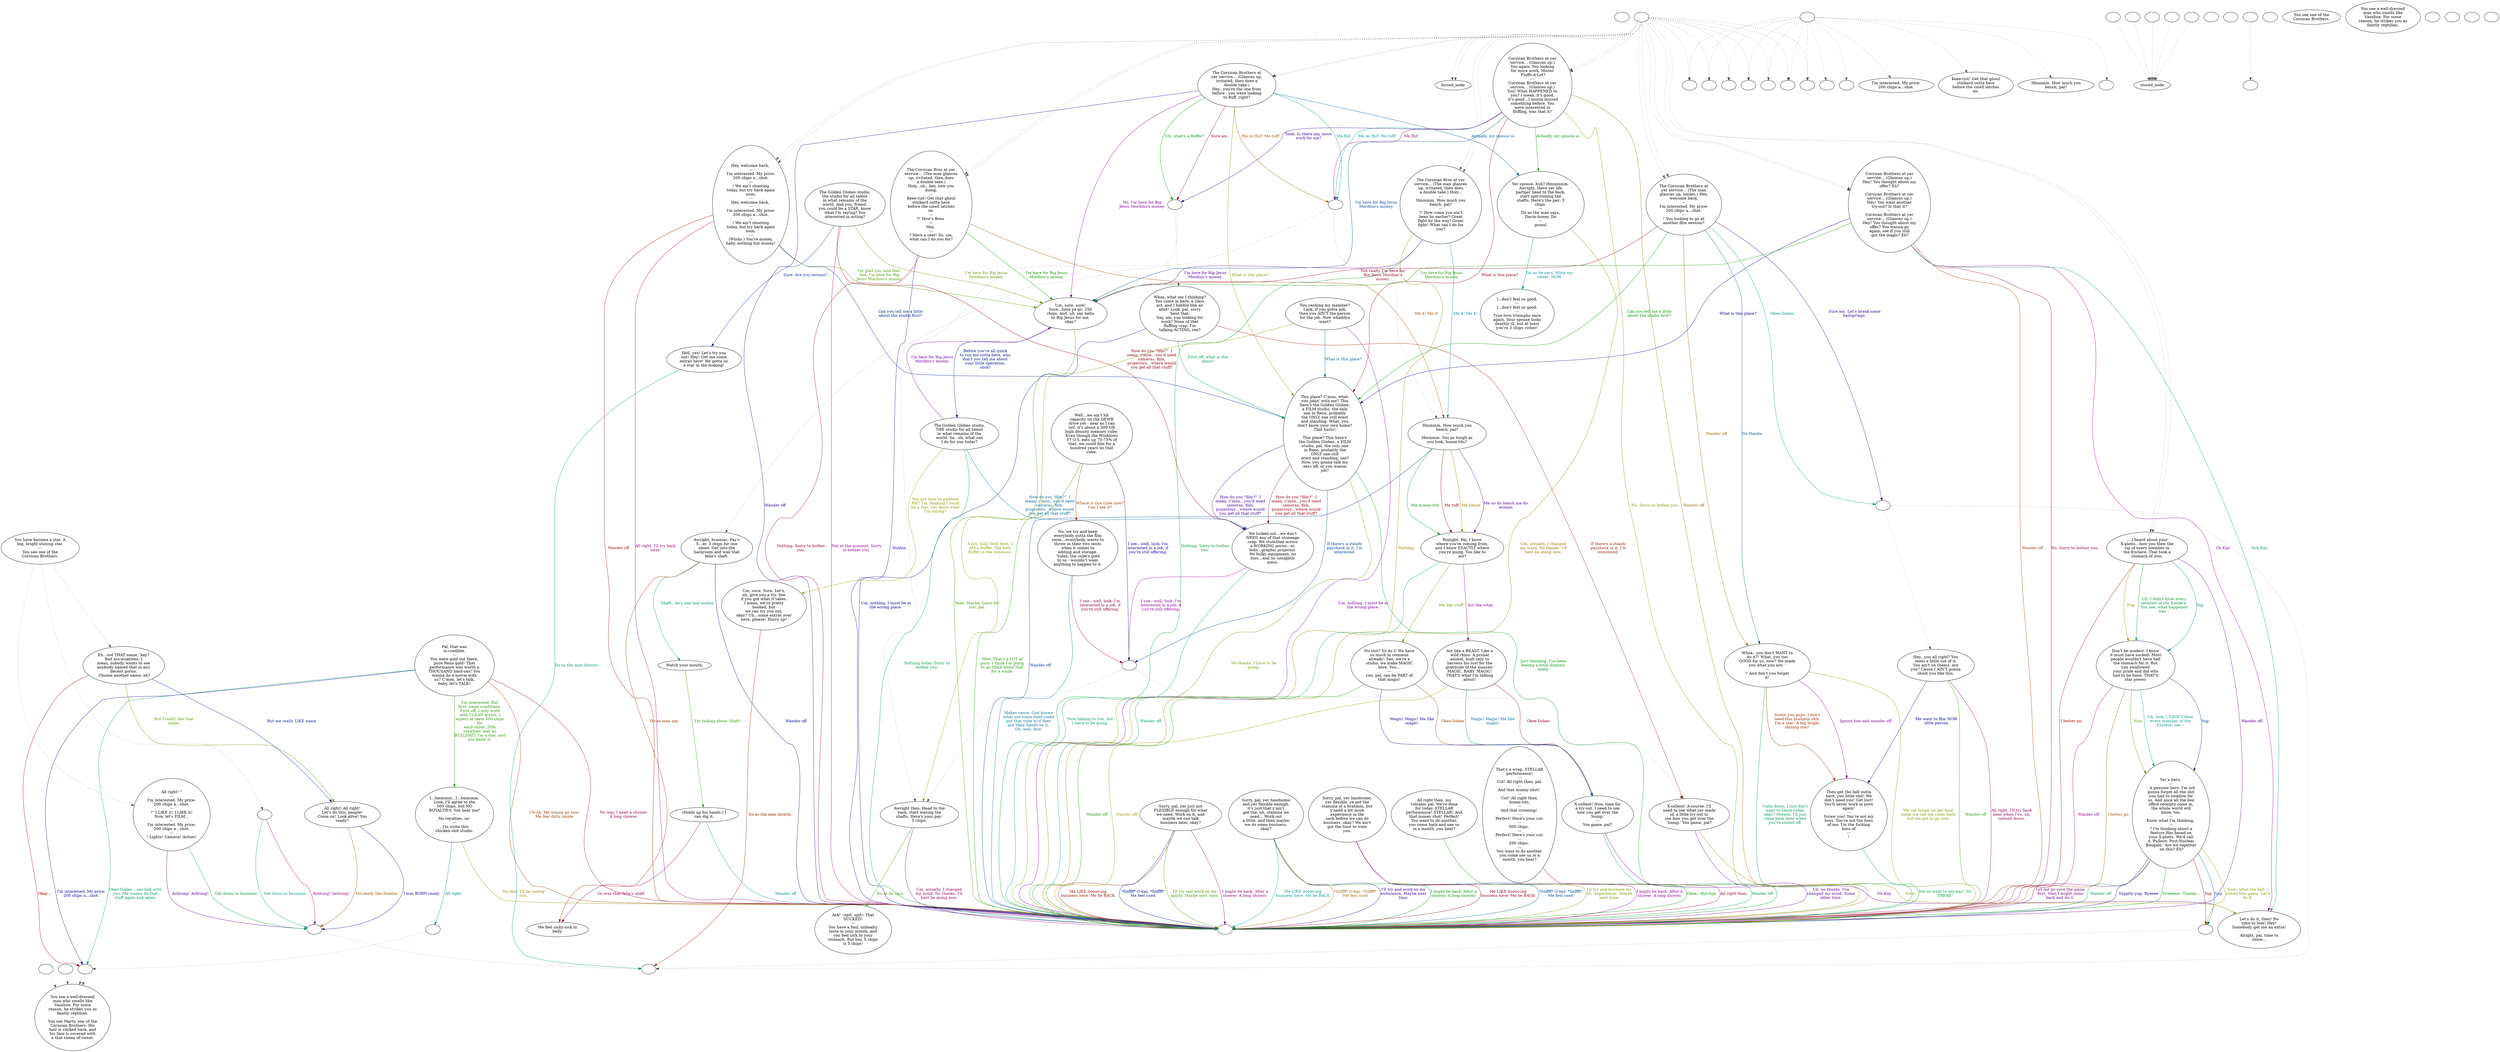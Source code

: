 digraph ncCorBro {
  "checkPartyMembersNearDoor" [style=filled       fillcolor="#FFFFFF"       color="#000000"]
  "checkPartyMembersNearDoor" [label=""]
  "ChooseFromList" [style=filled       fillcolor="#FFFFFF"       color="#000000"]
  "ChooseFromList" [label="You see a well-dressed\nman who smells like\nVaseline. For some\nreason, he strikes you as\nfaintly reptilian.\n---\nYou see Marty, one of the\nCorsican Brothers. His\nhair is slicked back, and\nhis face is covered with\na thin sheen of sweat."]
  "CLICK_PREV" [style=filled       fillcolor="#FFFFFF"       color="#000000"]
  "CLICK_PREV" -> "ChooseFromList" [style=dotted color="#555555"]
  "CLICK_PREV" [label=""]
  "CLICK_0" [style=filled       fillcolor="#FFFFFF"       color="#000000"]
  "CLICK_0" -> "stored_node" [style=dotted color="#555555"]
  "CLICK_0" [label=""]
  "CLICK_1" [style=filled       fillcolor="#FFFFFF"       color="#000000"]
  "CLICK_1" -> "stored_node" [style=dotted color="#555555"]
  "CLICK_1" [label=""]
  "CLICK_2" [style=filled       fillcolor="#FFFFFF"       color="#000000"]
  "CLICK_2" -> "stored_node" [style=dotted color="#555555"]
  "CLICK_2" [label=""]
  "CLICK_3" [style=filled       fillcolor="#FFFFFF"       color="#000000"]
  "CLICK_3" -> "stored_node" [style=dotted color="#555555"]
  "CLICK_3" [label=""]
  "CLICK_4" [style=filled       fillcolor="#FFFFFF"       color="#000000"]
  "CLICK_4" -> "stored_node" [style=dotted color="#555555"]
  "CLICK_4" [label=""]
  "CLICK_MORE" [style=filled       fillcolor="#FFFFFF"       color="#000000"]
  "CLICK_MORE" -> "ChooseFromList" [style=dotted color="#555555"]
  "CLICK_MORE" [label=""]
  "start" [style=filled       fillcolor="#FFFFFF"       color="#000000"]
  "start" [label=""]
  "critter_p_proc" [style=filled       fillcolor="#FFFFFF"       color="#000000"]
  "critter_p_proc" [label=""]
  "pickup_p_proc" [style=filled       fillcolor="#FFFFFF"       color="#000000"]
  "pickup_p_proc" -> "Node998" [style=dotted color="#555555"]
  "pickup_p_proc" [label=""]
  "talk_p_proc" [style=filled       fillcolor="#FFFFFF"       color="#000000"]
  "talk_p_proc" -> "forced_node" [style=dotted color="#555555"]
  "talk_p_proc" -> "forced_node" [style=dotted color="#555555"]
  "talk_p_proc" -> "Node063" [style=dotted color="#555555"]
  "talk_p_proc" -> "Node060" [style=dotted color="#555555"]
  "talk_p_proc" -> "Node060" [style=dotted color="#555555"]
  "talk_p_proc" -> "Node046" [style=dotted color="#555555"]
  "talk_p_proc" -> "Node047" [style=dotted color="#555555"]
  "talk_p_proc" -> "Node047" [style=dotted color="#555555"]
  "talk_p_proc" -> "Node048" [style=dotted color="#555555"]
  "talk_p_proc" -> "Node048" [style=dotted color="#555555"]
  "talk_p_proc" -> "Node054" [style=dotted color="#555555"]
  "talk_p_proc" -> "Node054" [style=dotted color="#555555"]
  "talk_p_proc" -> "Node051" [style=dotted color="#555555"]
  "talk_p_proc" -> "Node051" [style=dotted color="#555555"]
  "talk_p_proc" -> "Node008" [style=dotted color="#555555"]
  "talk_p_proc" -> "Node009" [style=dotted color="#555555"]
  "talk_p_proc" -> "Node010" [style=dotted color="#555555"]
  "talk_p_proc" -> "Node011" [style=dotted color="#555555"]
  "talk_p_proc" -> "Node012" [style=dotted color="#555555"]
  "talk_p_proc" -> "Node058" [style=dotted color="#555555"]
  "talk_p_proc" -> "Node058" [style=dotted color="#555555"]
  "talk_p_proc" -> "Node059" [style=dotted color="#555555"]
  "talk_p_proc" -> "Node059" [style=dotted color="#555555"]
  "talk_p_proc" -> "Node014" [style=dotted color="#555555"]
  "talk_p_proc" -> "Node014" [style=dotted color="#555555"]
  "talk_p_proc" [label=""]
  "destroy_p_proc" [style=filled       fillcolor="#FFFFFF"       color="#000000"]
  "destroy_p_proc" [label=""]
  "look_at_p_proc" [style=filled       fillcolor="#FFFFFF"       color="#000000"]
  "look_at_p_proc" [label="You see one of the\nCorsican Brothers."]
  "description_p_proc" [style=filled       fillcolor="#FFFFFF"       color="#000000"]
  "description_p_proc" [label="You see a well-dressed\nman who smells like\nVaseline. For some\nreason, he strikes you as\nfaintly reptilian."]
  "use_skill_on_p_proc" [style=filled       fillcolor="#FFFFFF"       color="#000000"]
  "use_skill_on_p_proc" [label=""]
  "damage_p_proc" [style=filled       fillcolor="#FFFFFF"       color="#000000"]
  "damage_p_proc" [label=""]
  "map_enter_p_proc" [style=filled       fillcolor="#FFFFFF"       color="#000000"]
  "map_enter_p_proc" [label=""]
  "timed_event_p_proc" [style=filled       fillcolor="#FFFFFF"       color="#000000"]
  "timed_event_p_proc" -> "Node063" [style=dotted color="#555555"]
  "timed_event_p_proc" -> "Node001" [style=dotted color="#555555"]
  "timed_event_p_proc" -> "Node002" [style=dotted color="#555555"]
  "timed_event_p_proc" -> "Node046" [style=dotted color="#555555"]
  "timed_event_p_proc" -> "Node003" [style=dotted color="#555555"]
  "timed_event_p_proc" -> "Node005" [style=dotted color="#555555"]
  "timed_event_p_proc" -> "Node006" [style=dotted color="#555555"]
  "timed_event_p_proc" -> "Node008" [style=dotted color="#555555"]
  "timed_event_p_proc" -> "Node009" [style=dotted color="#555555"]
  "timed_event_p_proc" -> "Node010" [style=dotted color="#555555"]
  "timed_event_p_proc" -> "Node011" [style=dotted color="#555555"]
  "timed_event_p_proc" -> "Node012" [style=dotted color="#555555"]
  "timed_event_p_proc" -> "Node013" [style=dotted color="#555555"]
  "timed_event_p_proc" [label=""]
  "map_update_p_proc" [style=filled       fillcolor="#FFFFFF"       color="#000000"]
  "map_update_p_proc" [label=""]
  "Node998" [style=filled       fillcolor="#FFFFFF"       color="#000000"]
  "Node998" [label=""]
  "Node999" [style=filled       fillcolor="#FFFFFF"       color="#000000"]
  "Node999" [label=""]
  "Node001" [style=filled       fillcolor="#FFFFFF"       color="#000000"]
  "Node001" [label=""]
  "Node002" [style=filled       fillcolor="#FFFFFF"       color="#000000"]
  "Node002" [label=""]
  "Node003" [style=filled       fillcolor="#FFFFFF"       color="#000000"]
  "Node003" [label="I'm interested. My price:\n200 chips a…shot."]
  "Node005" [style=filled       fillcolor="#FFFFFF"       color="#000000"]
  "Node005" [label="Keee-rist! Get that ghoul\nstinkard outta here\nbefore the smell latches\non."]
  "Node006" [style=filled       fillcolor="#FFFFFF"       color="#000000"]
  "Node006" [label="Hmmmm. How much you\nbench, pal?"]
  "Node008" [style=filled       fillcolor="#FFFFFF"       color="#000000"]
  "Node008" [label=""]
  "Node009" [style=filled       fillcolor="#FFFFFF"       color="#000000"]
  "Node009" [label=""]
  "Node010" [style=filled       fillcolor="#FFFFFF"       color="#000000"]
  "Node010" [label=""]
  "Node011" [style=filled       fillcolor="#FFFFFF"       color="#000000"]
  "Node011" [label=""]
  "Node012" [style=filled       fillcolor="#FFFFFF"       color="#000000"]
  "Node012" [label=""]
  "Node013" [style=filled       fillcolor="#FFFFFF"       color="#000000"]
  "Node013" [label=""]
  "Node014" [style=filled       fillcolor="#FFFFFF"       color="#000000"]
  "Node014" [label="The Corsican Brothers at\nyer service… (Glances up,\nirritated, then does a\ndouble take.)\nHey...you're the one from\nbefore - you were looking\nto fluff, right?"]
  "Node014" -> "Node990" [label="Me fluf" color="#009988" fontcolor="#009988"]
  "Node014" -> "Node990" [label="Me no fluf! Me tuff!" color="#995C00" fontcolor="#995C00"]
  "Node014" -> "Node999" [label="Wander off" color="#2F0099" fontcolor="#2F0099"]
  "Node014" -> "Node989" [label="Uh, what's a fluffer?" color="#009902" fontcolor="#009902"]
  "Node014" -> "Node989" [label="Sure am." color="#99002A" fontcolor="#99002A"]
  "Node014" -> "Node039" [label="Actually, my spouse is." color="#005799" fontcolor="#005799"]
  "Node014" -> "Node040" [label="What is this place?" color="#849900" fontcolor="#849900"]
  "Node014" -> "Node057" [label="No. I'm here for Big\nJesus Mordino's money." color="#820099" fontcolor="#820099"]
  "Node015" [style=filled       fillcolor="#FFFFFF"       color="#000000"]
  "Node015" [label="Awright, brainiac. Pay's\n5…er, 3 chips for one\nshoot. Get into the\nbackroom and wax that\nfella's shaft."]
  "Node015" -> "Node016" [label="Shaft…he's one bad mutha\n--" color="#009955" fontcolor="#009955"]
  "Node015" -> "Node988" [label="Do as man say" color="#992900" fontcolor="#992900"]
  "Node015" -> "Node999" [label="Wander off" color="#000499" fontcolor="#000499"]
  "Node016" [style=filled       fillcolor="#FFFFFF"       color="#000000"]
  "Node016" [label="Watch your mouth."]
  "Node016" -> "Node017" [label="I'm talking about Shaft!" color="#319900" fontcolor="#319900"]
  "Node017" [style=filled       fillcolor="#FFFFFF"       color="#000000"]
  "Node017" [label="(Holds up his hands.) I\ncan dig it."]
  "Node017" -> "Node988" [label="Go wax that fella's shaft" color="#99005D" fontcolor="#99005D"]
  "Node017" -> "Node999" [label="Wander off" color="#008A99" fontcolor="#008A99"]
  "Node018" [style=filled       fillcolor="#FFFFFF"       color="#000000"]
  "Node018" [label="Hmmmm. How much you\nbench, pal?\n---\nHmmmm. You as tough as\nyou look, honey-tits?"]
  "Node018" -> "Node019" [label="Me bench" color="#997B00" fontcolor="#997B00"]
  "Node018" -> "Node019" [label="Me no do bench me do\nwoman" color="#4F0099" fontcolor="#4F0099"]
  "Node018" -> "Node019" [label="Me money-tits" color="#009922" fontcolor="#009922"]
  "Node018" -> "Node019" [label="Me tuff" color="#99000B" fontcolor="#99000B"]
  "Node018" -> "Node999" [label="Wander off" color="#003799" fontcolor="#003799"]
  "Node019" [style=filled       fillcolor="#FFFFFF"       color="#000000"]
  "Node019" [label="Riiiiight. Pal, I know\nwhere you're coming from,\nand I know EXACTLY where\nyou're going. You like to\nact?"]
  "Node019" -> "Node020" [label="Me like stuff" color="#649900" fontcolor="#649900"]
  "Node019" -> "Node021" [label="Act like what" color="#990091" fontcolor="#990091"]
  "Node019" -> "Node999" [label="Wander off" color="#009975" fontcolor="#009975"]
  "Node020" [style=filled       fillcolor="#FFFFFF"       color="#000000"]
  "Node020" [label="No shit? So do I! We have\nso much in common\nalready! See, we're a\nstudio, we make MAGIC\nhere. You…\n---\nyou, pal, can be PART of\nthat magic!"]
  "Node020" -> "Node022" [label="Okee-Dokee" color="#994800" fontcolor="#994800"]
  "Node020" -> "Node022" [label="Magic! Magic! Me like\nmagic!" color="#1B0099" fontcolor="#1B0099"]
  "Node020" -> "Node999" [label="Wander off" color="#119900" fontcolor="#119900"]
  "Node021" [style=filled       fillcolor="#FFFFFF"       color="#000000"]
  "Node021" [label="Act like a BEAST. Like a\nwild rhino. A primal\nanimal, built only to\nharness his lust for the\ngratitude of the masses!\nMAGIC, BABY, MAGIC!\nTHAT'S what I'm talking\nabout!"]
  "Node021" -> "Node022" [label="Okee-Dokee" color="#99003E" fontcolor="#99003E"]
  "Node021" -> "Node022" [label="Magic! Magic! Me like\nmagic!" color="#006A99" fontcolor="#006A99"]
  "Node021" -> "Node999" [label="Wander off" color="#979900" fontcolor="#979900"]
  "Node022" [style=filled       fillcolor="#FFFFFF"       color="#000000"]
  "Node022" [label="X-cellent! Now, time for\na try-out. I need to see\nhow you get over the\n'hump.'\n---\nYou game, pal?"]
  "Node022" -> "Node023" [label="Oh-Kay" color="#6E0099" fontcolor="#6E0099"]
  "Node022" -> "Node999" [label="Wander off" color="#009942" fontcolor="#009942"]
  "Node023" [style=filled       fillcolor="#FFFFFF"       color="#000000"]
  "Node023" [label="Let's do it, then! No\ntime to lose! Hey!\nSomebody get me an extra!\n---\nAlright, pal, time to\nshine…"]
  "Node024" [style=filled       fillcolor="#FFFFFF"       color="#000000"]
  "Node024" [label="Sorry, pal, yer just not\nFLEXIBLE enough for what\nwe need. Work on it, and\nmaybe we can talk\nbusiness later, okay?"]
  "Node024" -> "Node999" [label="Me LIKE doooo-ing\nbusiness here. Me be BACK" color="#991500" fontcolor="#991500"]
  "Node024" -> "Node999" [label="*Snffff* O-kay. *Snffff*\nMe feel used" color="#001899" fontcolor="#001899"]
  "Node024" -> "Node999" [label="I'll try and work on my\nagility. Maybe next time." color="#449900" fontcolor="#449900"]
  "Node024" -> "Node999" [label="I might be back. After a\nshower. A long shower." color="#990071" fontcolor="#990071"]
  "Node025" [style=filled       fillcolor="#FFFFFF"       color="#000000"]
  "Node025" [label="Sorry, pal, yer handsome\nand yer flexible enough,\nit's just that y'ain't\ngot the, uh, stamina we\nneed... Work out\na little, and then maybe\nwe do some business,\nokay?"]
  "Node025" -> "Node999" [label="Me LIKE doooo-ing\nbusiness here. Me be BACK" color="#009994" fontcolor="#009994"]
  "Node025" -> "Node999" [label="*Snffff* O-kay. *Snffff*\nMe feel used" color="#996800" fontcolor="#996800"]
  "Node025" -> "Node999" [label="I'll try and work on my\nendurance. Maybe next\ntime." color="#3B0099" fontcolor="#3B0099"]
  "Node025" -> "Node999" [label="I might be back. After a\nshower. A long shower." color="#00990E" fontcolor="#00990E"]
  "Node026" [style=filled       fillcolor="#FFFFFF"       color="#000000"]
  "Node026" [label="Sorry, pal, yer handsome,\nyer flexible, ye got the\nstamina of a brahmin, but\ny'need a bit more\nexperience in the\nsack before we can do\nbusiness, okay? We ain't\ngot the time to train\nyou."]
  "Node026" -> "Node999" [label="Me LIKE doooo-ing\nbusiness here. Me be BACK" color="#99001E" fontcolor="#99001E"]
  "Node026" -> "Node999" [label="*Snffff* O-kay. *Snffff*\nMe feel used" color="#004B99" fontcolor="#004B99"]
  "Node026" -> "Node999" [label="I'll try and increase my\nuh, 'experience.' Maybe\nnext time." color="#779900" fontcolor="#779900"]
  "Node026" -> "Node999" [label="I might be back. After a\nshower. A long shower." color="#8E0099" fontcolor="#8E0099"]
  "Node027" [style=filled       fillcolor="#FFFFFF"       color="#000000"]
  "Node027" [label="Pal, that was\nin-credible.\n---\nYou were gold out there,\npure Reno gold! That\nperformance was worth a\nTHOUSAND hard-ons! You\nwanna do a movie with\nus? C'mon, let's talk,\nbaby, let's TALK!"]
  "Node027" -> "Node028" [label="Okee Dokee …me talk with\nyou. Me wanna do that\nstuff again and again" color="#009961" fontcolor="#009961"]
  "Node027" -> "Node999" [label="Uh-uh. Me wanna go now.\nMe feel dirty inside" color="#993500" fontcolor="#993500"]
  "Node027" -> "Node028" [label="I'm interested. My price:\n200 chips a…shot." color="#080099" fontcolor="#080099"]
  "Node027" -> "Node029" [label="I'm interested. But\nfirst, some conditions.\nFirst off, I only work\nwith CLEAN actors, I\nexpect at least 500 chips\nfor\neach shoot, 20%\nroyalties, and no\nBULLSHIT. I'm a star, and\nyou know it." color="#259900" fontcolor="#259900"]
  "Node027" -> "Node999" [label="No way. I need a shower.\nA long shower." color="#990051" fontcolor="#990051"]
  "Node028" [style=filled       fillcolor="#FFFFFF"       color="#000000"]
  "Node028" -> "ChooseFromList" [style=dotted color="#555555"]
  "Node028" -> "ChooseFromList" [style=dotted color="#555555"]
  "Node028" [label=""]
  "Node029" [style=filled       fillcolor="#FFFFFF"       color="#000000"]
  "Node029" [label="I...hmmmm...I...hmmmm.\nLook, I'll agree to the\n500 chips, but NO\nROYALTIES. You hear me?\n---\nNo royalties, no \n---\n. I'm outta this\nchicken-shit studio."]
  "Node029" -> "Node985" [label="All right." color="#007E99" fontcolor="#007E99"]
  "Node029" -> "Node999" [label="No deal. I'll be seeing\nyou." color="#998700" fontcolor="#998700"]
  "Node030" [style=filled       fillcolor="#FFFFFF"       color="#000000"]
  "Node030" [label="All right! \"\n---\nI'm interested. My price:\n200 chips a…shot.\n---\n!\" I LIKE it! I LIKE it!\nNow, let's FILM…\n---\nI'm interested. My price:\n200 chips a…shot.\n---\n! Lights! Camera! Action!"]
  "Node030" -> "Node984" [label="Achtung! Achtung!" color="#5B0099" fontcolor="#5B0099"]
  "Node030" -> "Node984" [label="Get down to business." color="#00992E" fontcolor="#00992E"]
  "Node031" [style=filled       fillcolor="#FFFFFF"       color="#000000"]
  "Node031" [label="Eh…not THAT name, 'kay?\nBad ass-ociations. I\nmean, nobody wants to see\nanybody named that in any\ndecent porno.\n Choose another name, eh?"]
  "Node031" -> "Node028" [label="Okay…" color="#990100" fontcolor="#990100"]
  "Node031" -> "Node033" [label="But me really LIKE name" color="#002B99" fontcolor="#002B99"]
  "Node031" -> "Node033" [label="But I really like that\nname." color="#589900" fontcolor="#589900"]
  "Node032" [style=filled       fillcolor="#FFFFFF"       color="#000000"]
  "Node032" [label=""]
  "Node032" -> "Node984" [label="Achtung! Achtung!" color="#990085" fontcolor="#990085"]
  "Node032" -> "Node984" [label="Get down to business." color="#009981" fontcolor="#009981"]
  "Node033" [style=filled       fillcolor="#FFFFFF"       color="#000000"]
  "Node033" [label="All right! All right!\nLet's do this, people!\nCome on! Look alive! You\nready?"]
  "Node033" -> "Node984" [label="Me ready like freddie" color="#995400" fontcolor="#995400"]
  "Node033" -> "Node984" [label="I was BORN ready." color="#280099" fontcolor="#280099"]
  "Node034" [style=filled       fillcolor="#FFFFFF"       color="#000000"]
  "Node034" [label="All right then, my\nvolcanic pal. We're done\nfor today. STELLAR\nperformance! STELLAR! And\nthat money shot! Perfect!\nYou want to do another,\nyou come back and see us\nin a month, you hear?"]
  "Node034" -> "Node999" [label="Okee…Bye-bye" color="#059900" fontcolor="#059900"]
  "Node035" [style=filled       fillcolor="#FFFFFF"       color="#000000"]
  "Node035" [label="That's a wrap. STELLAR\nperformance!\n---\nCut! All right then, pal.\n---\nAnd that money shot! \n---\nCut! All right then,\nhoney-tits.\n---\nAnd that crooning! \n---\nPerfect! Here's your cut:\n---\n500 chips. \n---\nPerfect! Here's your cut:\n---\n200 chips. \n---\nYou want to do another,\nyou come see us in a\nmonth, you hear?"]
  "Node035" -> "Node999" [label="All right then." color="#990032" fontcolor="#990032"]
  "Node036" [style=filled       fillcolor="#FFFFFF"       color="#000000"]
  "Node036" [label="You yanking my member?\nLook, if you gotta ask,\nthen you AIN'T the person\nfor the job. Now whaddya\nwant?"]
  "Node036" -> "Node040" [label="What is this place?" color="#005E99" fontcolor="#005E99"]
  "Node036" -> "Node038" [label="A job, huh? Well then, I\nAM a fluffer. The best\nfluffer in the business." color="#8B9900" fontcolor="#8B9900"]
  "Node036" -> "Node999" [label="Um, nothing. I must be in\nthe wrong place." color="#7A0099" fontcolor="#7A0099"]
  "Node037" [style=filled       fillcolor="#FFFFFF"       color="#000000"]
  "Node037" [label="Whoa, what am I thinking?\nYou come in here, a class\nact, and I babble like an\nidiot! Look, pal, sorry\n'bout that.\nSay, um, you looking for\nwork? None of that\nfluffing crap. I'm\ntalking ACTING, see?"]
  "Node037" -> "Node040" [label="First off, what is this\nplace?" color="#00994E" fontcolor="#00994E"]
  "Node037" -> "Node044" [label="If there's a steady\npaycheck in it, I'm\ninterested." color="#992100" fontcolor="#992100"]
  "Node037" -> "Node999" [label="Um, nothing. I must be in\nthe wrong place." color="#000C99" fontcolor="#000C99"]
  "Node038" [style=filled       fillcolor="#FFFFFF"       color="#000000"]
  "Node038" [label="Awright then. Head to the\nback, start waxing the\nshafts. Here's your pay:\n5 chips."]
  "Node038" -> "Node983" [label="Do as he says." color="#389900" fontcolor="#389900"]
  "Node038" -> "Node999" [label="Um, actually, I changed\nmy mind. No thanks. I'd\nbest be going now." color="#990065" fontcolor="#990065"]
  "Node039" [style=filled       fillcolor="#FFFFFF"       color="#000000"]
  "Node039" [label="Yer spouse, huh? Hmmmmm.\nAwright. Have yer life\npartner head to the back,\nstart spit-shining the\nshafts. Here's the pay: 3\nchips.\n---\nDo as the man says,\nDavin-honey. Do\n---\n proud."]
  "Node039" -> "Node982" [label="Do as he says, Miria my\nsweet. NOW." color="#009299" fontcolor="#009299"]
  "Node039" -> "Node999" [label="Um, actually, I changed\nmy mind. No thanks. I'd\nbest be going now." color="#997400" fontcolor="#997400"]
  "Node040" [style=filled       fillcolor="#FFFFFF"       color="#000000"]
  "Node040" [label="This place? C'mon, what,\nyou jokin' with me? This\nhere's the Golden Globes,\na FILM studio, the only\none in Reno, probably\nthe ONLY one still erect\nand standing. What, you\ndon't know your own home?\nThat hurts!\n---\nThis place? This here's\nthe Golden Globes, a FILM\nstudio, pal, the only one\nin Reno, probably the\nONLY one still\nerect and standing, see?\nNow, you gonna talk my\nears off, or you wanna\njob?"]
  "Node040" -> "Node041" [label="How do you \"film?\"  I\nmean, c'mon…you'd need\ncameras, film,\nprojectors…where would\nyou get all that stuff?" color="#470099" fontcolor="#470099"]
  "Node040" -> "Node999" [label="Just checking. I've been\nfeeling a little drained,\nlately." color="#00991B" fontcolor="#00991B"]
  "Node040" -> "Node041" [label="How do you \"film?\"  I\nmean, c'mon…you'd need\ncameras, film,\nprojectors…where would\nyou get all that stuff?" color="#990012" fontcolor="#990012"]
  "Node040" -> "Node981" [label="If there's a steady\npaycheck in it, I'm\ninterested." color="#003F99" fontcolor="#003F99"]
  "Node040" -> "Node999" [label="No thanks. I have to be\ngoing." color="#6B9900" fontcolor="#6B9900"]
  "Node041" [style=filled       fillcolor="#FFFFFF"       color="#000000"]
  "Node041" [label="We lucked out…we don't\nNEED any of that stoneage\ncrap. We stumbled across\na WORKING porno…er,\nholo…graphic projector.\nNo bulky equipment, no\nfuss…and no unsightly\nmess."]
  "Node041" -> "Node981" [label="I see…well, look: I'm\ninterested in a job, if\nyou're still offering." color="#990098" fontcolor="#990098"]
  "Node041" -> "Node999" [label="Nice talking to you, but\nI have to be going." color="#00996D" fontcolor="#00996D"]
  "Node042" [style=filled       fillcolor="#FFFFFF"       color="#000000"]
  "Node042" [label="Well…we ain't hit\ncapacity on the QEWB\ndrive yet - near as I can\ntell, it's about a 300 GB\nhigh density memory cube.\nEven though the Winblows\n57 O.S. eats up 70-75% of\nthat, we could film for a\nhundred years on that\ncube."]
  "Node042" -> "Node043" [label="Where is this cube now?\nCan I see it?" color="#994100" fontcolor="#994100"]
  "Node042" -> "Node981" [label="I see…well, look: I'm\ninterested in a job, if\nyou're still offering." color="#140099" fontcolor="#140099"]
  "Node042" -> "Node999" [label="Wow. That's a LOT of\nporn. I think I'm going\nto go think about that\nfor a while." color="#199900" fontcolor="#199900"]
  "Node043" [style=filled       fillcolor="#FFFFFF"       color="#000000"]
  "Node043" [label="No, we try and keep\neverybody outta the film\nroom…everybody wants to\nthrow in their two cents\nwhen it comes to\nediting and storage.\n'Sides, the cube's gold\nto us - wouldn't want\nanything to happen to it."]
  "Node043" -> "Node981" [label="I see…well, look: I'm\ninterested in a job, if\nyou're still offering." color="#990045" fontcolor="#990045"]
  "Node043" -> "Node999" [label="Makes sense. God knows\nwhat use some thief could\nput that cube to if they\ngot their hands on it.\nOh, well. Bye!" color="#007299" fontcolor="#007299"]
  "Node044" [style=filled       fillcolor="#FFFFFF"       color="#000000"]
  "Node044" [label="X-cellent! A-course, I'll\nneed ta see what yer made\nof, a little try-out to\nsee how you get over the\n'hump.' You game, pal?"]
  "Node044" -> "Node023" [label="Sure." color="#999300" fontcolor="#999300"]
  "Node044" -> "Node999" [label="Uh, no thanks. I've\nchanged my mind. Some\nother time." color="#670099" fontcolor="#670099"]
  "Node045" [style=filled       fillcolor="#FFFFFF"       color="#000000"]
  "Node045" [label="Then get the hell outta\nhere, you little shit! We\ndon't need you! Get lost!\nYou'll never work in porn\nagain!\n---\nScrew you! You're not my\nboss. You're not the boss\nof me. I'm the fucking\nboss of\n---\n!"]
  "Node045" -> "Node999" [label="Me no want to anyway! SO\nTHERE!" color="#00993A" fontcolor="#00993A"]
  "Node046" [style=filled       fillcolor="#FFFFFF"       color="#000000"]
  "Node046" [label=""]
  "Node047" [style=filled       fillcolor="#FFFFFF"       color="#000000"]
  "Node047" [label="Hey, welcome back, \n---\nI'm interested. My price:\n200 chips a…shot.\n---\n! We ain't shooting\ntoday, but try back again\nsoon.\n---\nHey, welcome back, \n---\nI'm interested. My price:\n200 chips a…shot.\n---\n! We ain't shooting\ntoday, but try back again\nsoon.\n---\n(Winks.) You're money,\nbaby, nothing but money!"]
  "Node047" -> "Node999" [label="Wander off" color="#990D00" fontcolor="#990D00"]
  "Node047" -> "Node040" [label="Can you tell me a little\nabout the studio first?" color="#001F99" fontcolor="#001F99"]
  "Node047" -> "Node057" [label="I'm glad you said that.\nSee, I'm here for Big\nJesus Mordino's money." color="#4C9900" fontcolor="#4C9900"]
  "Node047" -> "Node999" [label="All right. I'll try back\nlater." color="#990078" fontcolor="#990078"]
  "Node048" [style=filled       fillcolor="#FFFFFF"       color="#000000"]
  "Node048" [label="The Corsican Brothers at\nyer service… (The man\nglances up, smiles.) Hey,\nwelcome back,\n---\nI'm interested. My price:\n200 chips a…shot.\n---\n! You looking to go at\nanother film session?"]
  "Node048" -> "Node980" [label="Okee-Dokee" color="#00998D" fontcolor="#00998D"]
  "Node048" -> "Node049" [label="Wander off" color="#996000" fontcolor="#996000"]
  "Node048" -> "Node980" [label="Sure am. Let's break some\nbedsprings." color="#340099" fontcolor="#340099"]
  "Node048" -> "Node040" [label="Can you tell me a little\nabout the studio first?" color="#009907" fontcolor="#009907"]
  "Node048" -> "Node057" [label="Not really. I'm here for\nBig Jesus Mordino's\nmoney." color="#990026" fontcolor="#990026"]
  "Node048" -> "Node049" [label="No thanks." color="#005299" fontcolor="#005299"]
  "Node049" [style=filled       fillcolor="#FFFFFF"       color="#000000"]
  "Node049" [label="Whoa...you don't WANT to\ndo it?! What, you too\nGOOD for us, now? We made\nyou what you are, '\n---\n!' And don't you forget\nit!"]
  "Node049" -> "Node999" [label="Me not forget no get mad\nmake me sad me come back\nbut me got to go now" color="#7F9900" fontcolor="#7F9900"]
  "Node049" -> "Node045" [label="Ignore him and wander off" color="#860099" fontcolor="#860099"]
  "Node049" -> "Node999" [label="Calm down. I just don't\nwant to shoot today,\nokay? Sheesh. I'll just\ncome back later when\nyou've cooled off." color="#00995A" fontcolor="#00995A"]
  "Node049" -> "Node045" [label="Screw you guys. I don't\nneed this brahmin shit.\nI'm a star! A big bright\nshining star!" color="#992D00" fontcolor="#992D00"]
  "Node050" [style=filled       fillcolor="#FFFFFF"       color="#000000"]
  "Node050" [label="Hey...you all right? You\nseem a little out of it.\nYou ain't on chems, are\nyou? Cause I AIN'T gonna\nshoot you like this."]
  "Node050" -> "Node045" [label="Me want to film NOW\nlittle person" color="#000099" fontcolor="#000099"]
  "Node050" -> "Node999" [label="Wander off" color="#2C9900" fontcolor="#2C9900"]
  "Node050" -> "Node999" [label="All right. I'll try back\nlater when I've, uh,\ncalmed down." color="#990059" fontcolor="#990059"]
  "Node051" [style=filled       fillcolor="#FFFFFF"       color="#000000"]
  "Node051" [label="The Corsican Bros at yer\nservice… (The man glances\nup, irritated, then does\na double take.) Holy...\n---\nHmmmm. How much you\nbench, pal?\n---\n?! How come you ain't\nbeen by earlier? Great\nfight by the way! Great\nfight! What can I do for\nyou?"]
  "Node051" -> "Node018" [label="Me 4! Me 4!" color="#008599" fontcolor="#008599"]
  "Node051" -> "Node999" [label="Nothing" color="#998000" fontcolor="#998000"]
  "Node051" -> "Node057" [label="I'm here for Big Jesus\nMordino's money." color="#530099" fontcolor="#530099"]
  "Node051" -> "Node999" [label="Nothing. Sorry to bother\nyou." color="#009927" fontcolor="#009927"]
  "Node052" [style=filled       fillcolor="#FFFFFF"       color="#000000"]
  "Node052" [label="The Golden Globes studio,\nthe studio for all talent\nin what remains of the\nworld. And you, friend,\nyou could be a STAR, know\nwhat I'm saying? You\ninterested in acting?"]
  "Node052" -> "Node041" [label="How do you \"film?\"  I\nmean, c'mon…you'd need\ncameras, film,\nprojectors…where would\nyou get all that stuff?" color="#990006" fontcolor="#990006"]
  "Node052" -> "Node053" [label="Sure. Are you serious?" color="#003399" fontcolor="#003399"]
  "Node052" -> "Node057" [label="I'm here for Big Jesus\nMordino's money." color="#5F9900" fontcolor="#5F9900"]
  "Node052" -> "Node999" [label="Not at the moment. Sorry\nto bother you." color="#99008C" fontcolor="#99008C"]
  "Node053" [style=filled       fillcolor="#FFFFFF"       color="#000000"]
  "Node053" [label="Hell, yes! Let's try you\nout! Hey! Get me some\nextras here! We gotta us\na star in the making!"]
  "Node053" -> "Node987" [label="Do as the man directs..." color="#009979" fontcolor="#009979"]
  "Node054" [style=filled       fillcolor="#FFFFFF"       color="#000000"]
  "Node054" [label="The Corsican Bros at yer\nservice… (The man glances\nup, irritated, then does\na double take.)\nHoly...uh…hey, how you\ndoing,\n---\nKeee-rist! Get that ghoul\nstinkard outta here\nbefore the smell latches\non.\n---\n?! How's Boss \n---\nHey, \n---\n? Have a seat! So, um,\nwhat can I do you for?"]
  "Node054" -> "Node018" [label="Me 4! Me 4!" color="#994D00" fontcolor="#994D00"]
  "Node054" -> "Node999" [label="Nuthin" color="#200099" fontcolor="#200099"]
  "Node054" -> "Node057" [label="I'm here for Big Jesus\nMordino's money." color="#0D9900" fontcolor="#0D9900"]
  "Node054" -> "Node999" [label="Nothing. Sorry to bother\nyou." color="#990039" fontcolor="#990039"]
  "Node055" [style=filled       fillcolor="#FFFFFF"       color="#000000"]
  "Node055" [label="The Golden Globes studio,\nTHE studio for all talent\nin what remains of the\nworld. So...uh, what can\nI do for you today?"]
  "Node055" -> "Node041" [label="How do you \"film?\"  I\nmean, c'mon…you'd need\ncameras, film,\nprojectors…where would\nyou get all that stuff?" color="#006699" fontcolor="#006699"]
  "Node055" -> "Node056" [label="You got time to audition\nME? I'm thinking I could\nbe a star, you know what\nI'm saying?" color="#929900" fontcolor="#929900"]
  "Node055" -> "Node057" [label="I'm here for Big Jesus\nMordino's money." color="#730099" fontcolor="#730099"]
  "Node055" -> "Node999" [label="Nothing today. Sorry to\nbother you." color="#009946" fontcolor="#009946"]
  "Node056" [style=filled       fillcolor="#FFFFFF"       color="#000000"]
  "Node056" [label="Um, sure. Sure. Let's,\nuh, give you a try. See\nif you got what it takes.\nI mean, we're pretty\nbooked, but\nwe can try you out,\nokay? Uh…some extras over\nhere, please! Hurry up!"]
  "Node056" -> "Node987" [label="Do as the man directs." color="#991A00" fontcolor="#991A00"]
  "Node057" [style=filled       fillcolor="#FFFFFF"       color="#000000"]
  "Node057" [label="Um, sure, sure!\nSure...here ya go. 250\nchips. And, uh, say hello\nto Big Jesus for me,\nokay?"]
  "Node057" -> "Node055" [label="Before you're all quick\nto run me outta here, why\ndon't you tell me about\nyour little operation,\nslick?" color="#001399" fontcolor="#001399"]
  "Node057" -> "Node999" [label="Yeah. Maybe. Later for\nyou, pal." color="#409900" fontcolor="#409900"]
  "Node058" [style=filled       fillcolor="#FFFFFF"       color="#000000"]
  "Node058" [label="Corsican Brothers at yer\nservice… (Glances up.)\nYou again. You looking\nfor more work, Mister\n Fluffs-A-Lot?\n---\nCorsican Brothers at yer\nservice… (Glances up.)\nYou! What HAPPENED to\nyou? I mean, it's good,\n it's good…I musta missed\nsomething before. You\nwere interested in\nfluffing, was that it?"]
  "Node058" -> "Node990" [label="Me fluf" color="#99006C" fontcolor="#99006C"]
  "Node058" -> "Node990" [label="Me no fluf! Me tuff!" color="#009999" fontcolor="#009999"]
  "Node058" -> "Node999" [label="Wander off" color="#996C00" fontcolor="#996C00"]
  "Node058" -> "Node989" [label="Yeah. Is there any more\nwork for me?" color="#400099" fontcolor="#400099"]
  "Node058" -> "Node039" [label="Actually, my spouse is." color="#009913" fontcolor="#009913"]
  "Node058" -> "Node040" [label="What is this place?" color="#99001A" fontcolor="#99001A"]
  "Node058" -> "Node057" [label="I'm here for Big Jesus\nMordino's money." color="#004699" fontcolor="#004699"]
  "Node058" -> "Node999" [label="No. Sorry to bother you." color="#739900" fontcolor="#739900"]
  "Node059" [style=filled       fillcolor="#FFFFFF"       color="#000000"]
  "Node059" [label="Corsican Brothers at yer\nservice… (Glances up.)\nHey! You thought about my\noffer? Eh?\n---\nCorsican Brothers at yer\nservice… (Glances up.)\nHey! You want another\ntry-out? Is that it?\n---\nCorsican Brothers at yer\nservice… (Glances up.)\nHey! You thought about my\noffer? You wanna go\nagain, see if you still\n got the magic? Eh?"]
  "Node059" -> "Node023" [label="Oh-Kay" color="#920099" fontcolor="#920099"]
  "Node059" -> "Node023" [label="Doh-Kay" color="#009966" fontcolor="#009966"]
  "Node059" -> "Node999" [label="Wander off" color="#993900" fontcolor="#993900"]
  "Node059" -> "Node040" [label="What is this place?" color="#0D0099" fontcolor="#0D0099"]
  "Node059" -> "Node057" [label="I'm here for Big Jesus\nMordino's money." color="#209900" fontcolor="#209900"]
  "Node059" -> "Node999" [label="No. Sorry to bother you." color="#99004D" fontcolor="#99004D"]
  "Node060" [style=filled       fillcolor="#FFFFFF"       color="#000000"]
  "Node060" [label="… I heard about your\nX-ploits…how you blew the\nrig of every member in\nthe Enclave. That took a\nstomach of iron."]
  "Node060" -> "Node061" [label="Yup" color="#007999" fontcolor="#007999"]
  "Node060" -> "Node061" [label="Nup" color="#998C00" fontcolor="#998C00"]
  "Node060" -> "Node999" [label="Wander off" color="#5F0099" fontcolor="#5F0099"]
  "Node060" -> "Node061" [label="Uh, I didn't blow every\nmember of the Enclave.\nYou see, what happened\nwas --" color="#009933" fontcolor="#009933"]
  "Node060" -> "Node999" [label="I better go." color="#990600" fontcolor="#990600"]
  "Node061" [style=filled       fillcolor="#FFFFFF"       color="#000000"]
  "Node061" [label="Don't be modest. I know\nit must have sucked. Most\npeople wouldn't have had\nthe stomach for it. But\nyou swallowed\nyour pride and did who\nhad to be done. THAT'S\nstar power."]
  "Node061" -> "Node062" [label="Yup" color="#002799" fontcolor="#002799"]
  "Node061" -> "Node062" [label="Nup" color="#539900" fontcolor="#539900"]
  "Node061" -> "Node999" [label="Wander off" color="#990080" fontcolor="#990080"]
  "Node061" -> "Node062" [label="Uh, look, I DIDN'T blow\nevery member of the\nEnclave, see --" color="#009985" fontcolor="#009985"]
  "Node061" -> "Node999" [label="I better go." color="#995900" fontcolor="#995900"]
  "Node062" [style=filled       fillcolor="#FFFFFF"       color="#000000"]
  "Node062" [label="Yer a hero, \n---\n. A genuine hero. I'm not\ngonna forget all the shit\nyou had to swallow for\nus. And once all the box\noffice receipts come in,\nthe whole world will\nknow, too.\n---\nKnow what I'm thinking, \n---\n? I'm thinking about a\nfeature film based on\nyour X-ploits. We'd call\nit 'Pullout: Post-Nuclear\nBoogalo.' Are we together\n on this? Eh?"]
  "Node062" -> "Node999" [label="Yuppity-yup. Byeeee" color="#2C0099" fontcolor="#2C0099"]
  "Node062" -> "Node999" [label="Greeeeat. Thanks..." color="#009900" fontcolor="#009900"]
  "Node062" -> "Node977" [label="Yup" color="#99002D" fontcolor="#99002D"]
  "Node062" -> "Node977" [label="Nup" color="#005A99" fontcolor="#005A99"]
  "Node062" -> "Node977" [label="Sure, what the hell. I\nsolved this game. Let's\ndo it." color="#869900" fontcolor="#869900"]
  "Node062" -> "Node999" [label="Let me go save the game\nfirst, then I might come\nback and do it." color="#7F0099" fontcolor="#7F0099"]
  "Node062" -> "Node999" [label="Wander off" color="#009952" fontcolor="#009952"]
  "Node063" [style=filled       fillcolor="#FFFFFF"       color="#000000"]
  "Node063" [label=""]
  "Node990" [style=filled       fillcolor="#FFFFFF"       color="#000000"]
  "Node990" -> "Node015" [style=dotted color="#555555"]
  "Node990" -> "Node018" [style=dotted color="#555555"]
  "Node990" [label=""]
  "Node989" [style=filled       fillcolor="#FFFFFF"       color="#000000"]
  "Node989" -> "Node038" [style=dotted color="#555555"]
  "Node989" -> "Node037" [style=dotted color="#555555"]
  "Node989" [label=""]
  "Node988" [style=filled       fillcolor="#FFFFFF"       color="#000000"]
  "Node988" [label="Me feel sicky-sick in\nbelly."]
  "Node987" [style=filled       fillcolor="#FFFFFF"       color="#000000"]
  "Node987" [label=""]
  "Node986" [style=filled       fillcolor="#FFFFFF"       color="#000000"]
  "Node986" -> "Node031" [style=dotted color="#555555"]
  "Node986" -> "Node032" [style=dotted color="#555555"]
  "Node986" -> "Node030" [style=dotted color="#555555"]
  "Node986" [label="You have become a star. A\nbig, bright shining star.\n---\nYou see one of the\nCorsican Brothers."]
  "Node985" [style=filled       fillcolor="#FFFFFF"       color="#000000"]
  "Node985" -> "Node028" [style=dotted color="#555555"]
  "Node985" [label=""]
  "Node984" [style=filled       fillcolor="#FFFFFF"       color="#000000"]
  "Node984" -> "Node987" [style=dotted color="#555555"]
  "Node984" [label=""]
  "Node983" [style=filled       fillcolor="#FFFFFF"       color="#000000"]
  "Node983" [label="Ack! ::spit, spit:: That\nSUCKED!\n---\nYou have a foul, unhealty\ntaste in your mouth, and\nyou feel sick to your\nstomach. But hey, 5 chips\nis 5 chips!"]
  "Node982" [style=filled       fillcolor="#FFFFFF"       color="#000000"]
  "Node982" [label="I...don't feel so good.\n---\nI...don't feel so good.\n---\nTrue love triumphs once\nagain. Your spouse looks\ndeathly ill, but at least\nyou're 3 chips richer!"]
  "Node981" [style=filled       fillcolor="#FFFFFF"       color="#000000"]
  "Node981" -> "Node038" [style=dotted color="#555555"]
  "Node981" -> "Node044" [style=dotted color="#555555"]
  "Node981" [label=""]
  "Node980" [style=filled       fillcolor="#FFFFFF"       color="#000000"]
  "Node980" -> "Node050" [style=dotted color="#555555"]
  "Node980" -> "Node987" [style=dotted color="#555555"]
  "Node980" [label=""]
  "Node977" [style=filled       fillcolor="#FFFFFF"       color="#000000"]
  "Node977" -> "Node987" [style=dotted color="#555555"]
  "Node977" [label=""]
}
